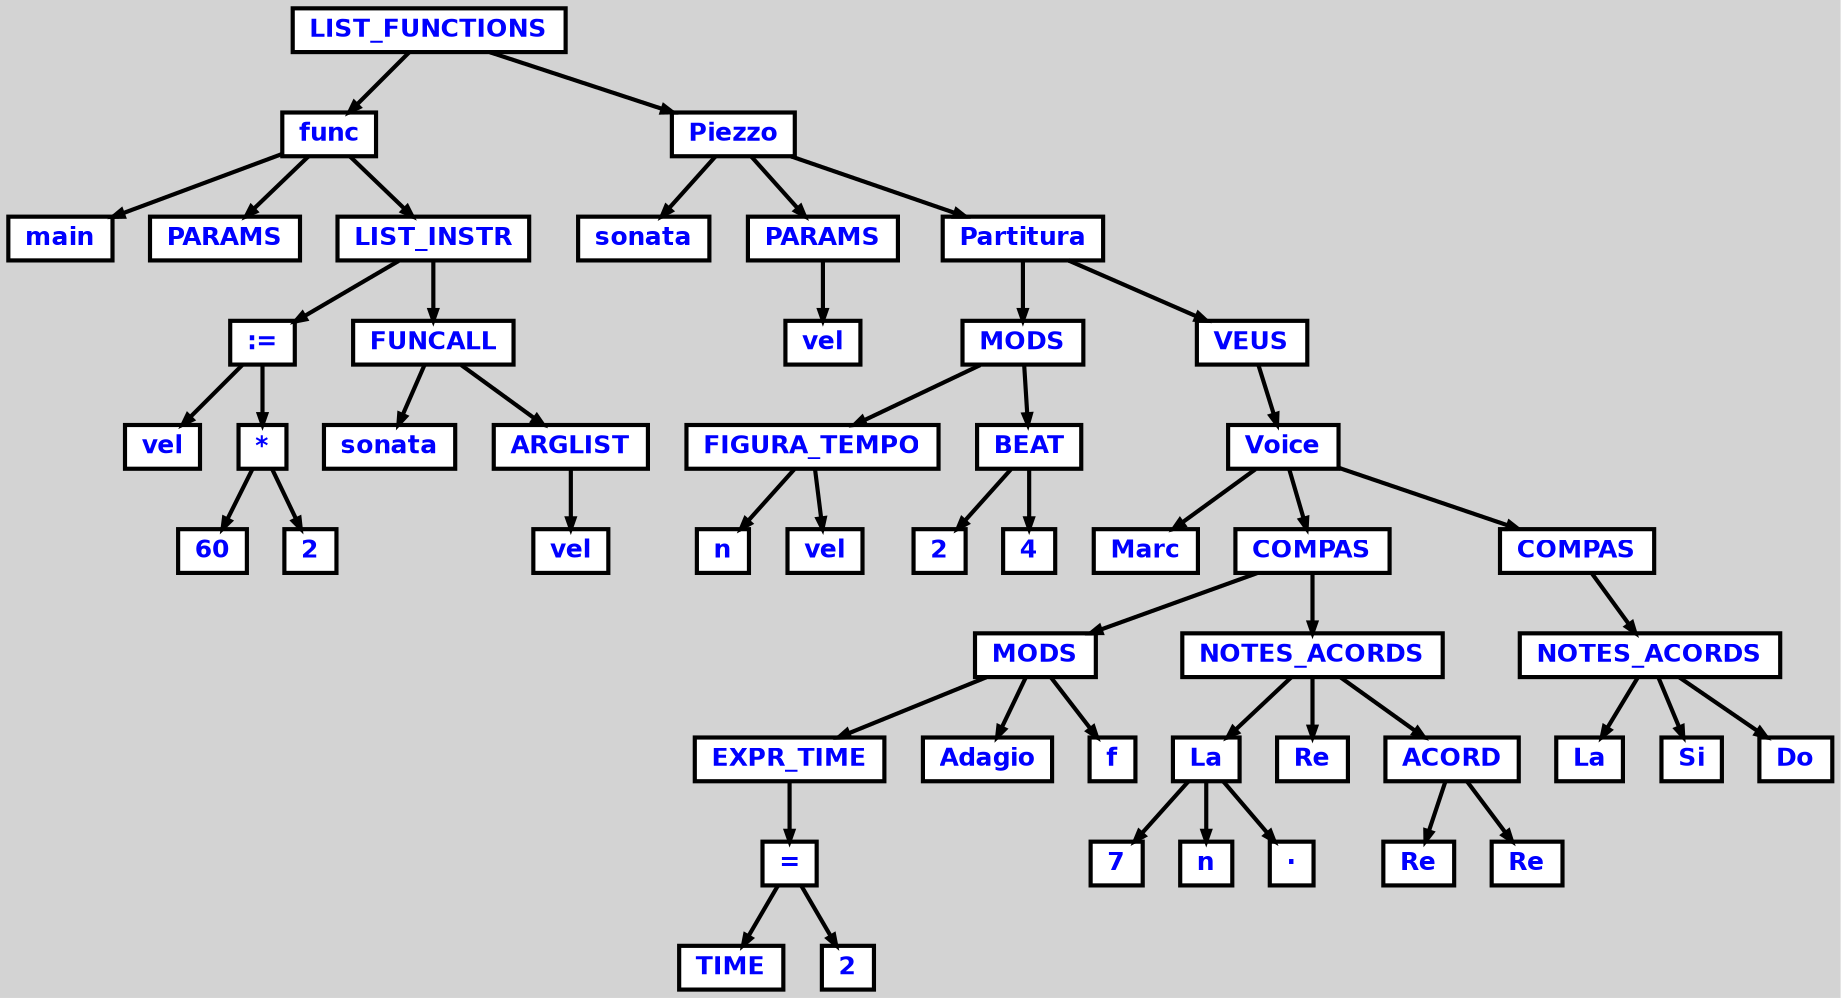 digraph {

	ordering=out;
	ranksep=.4;
	bgcolor="lightgrey"; node [shape=box, fixedsize=false, fontsize=12, fontname="Helvetica-bold", fontcolor="blue"
		width=.25, height=.25, color="black", fillcolor="white", style="filled, solid, bold"];
	edge [arrowsize=.5, color="black", style="bold"]

  n0 [label="LIST_FUNCTIONS"];
  n1 [label="func"];
  n1 [label="func"];
  n2 [label="main"];
  n3 [label="PARAMS"];
  n4 [label="LIST_INSTR"];
  n4 [label="LIST_INSTR"];
  n5 [label=":="];
  n5 [label=":="];
  n6 [label="vel"];
  n7 [label="*"];
  n7 [label="*"];
  n8 [label="60"];
  n9 [label="2"];
  n10 [label="FUNCALL"];
  n10 [label="FUNCALL"];
  n11 [label="sonata"];
  n12 [label="ARGLIST"];
  n12 [label="ARGLIST"];
  n13 [label="vel"];
  n14 [label="Piezzo"];
  n14 [label="Piezzo"];
  n15 [label="sonata"];
  n16 [label="PARAMS"];
  n16 [label="PARAMS"];
  n17 [label="vel"];
  n18 [label="Partitura"];
  n18 [label="Partitura"];
  n19 [label="MODS"];
  n19 [label="MODS"];
  n20 [label="FIGURA_TEMPO"];
  n20 [label="FIGURA_TEMPO"];
  n21 [label="n"];
  n22 [label="vel"];
  n23 [label="BEAT"];
  n23 [label="BEAT"];
  n24 [label="2"];
  n25 [label="4"];
  n26 [label="VEUS"];
  n26 [label="VEUS"];
  n27 [label="Voice"];
  n27 [label="Voice"];
  n28 [label="Marc"];
  n29 [label="COMPAS"];
  n29 [label="COMPAS"];
  n30 [label="MODS"];
  n30 [label="MODS"];
  n31 [label="EXPR_TIME"];
  n31 [label="EXPR_TIME"];
  n32 [label="="];
  n32 [label="="];
  n33 [label="TIME"];
  n34 [label="2"];
  n35 [label="Adagio"];
  n36 [label="f"];
  n37 [label="NOTES_ACORDS"];
  n37 [label="NOTES_ACORDS"];
  n38 [label="La"];
  n38 [label="La"];
  n39 [label="7"];
  n40 [label="n"];
  n41 [label="·"];
  n42 [label="Re"];
  n43 [label="ACORD"];
  n43 [label="ACORD"];
  n44 [label="Re"];
  n45 [label="Re"];
  n46 [label="COMPAS"];
  n46 [label="COMPAS"];
  n47 [label="NOTES_ACORDS"];
  n47 [label="NOTES_ACORDS"];
  n48 [label="La"];
  n49 [label="Si"];
  n50 [label="Do"];

  n0 -> n1 // "LIST_FUNCTIONS" -> "func"
  n1 -> n2 // "func" -> "main"
  n1 -> n3 // "func" -> "PARAMS"
  n1 -> n4 // "func" -> "LIST_INSTR"
  n4 -> n5 // "LIST_INSTR" -> ":="
  n5 -> n6 // ":=" -> "vel"
  n5 -> n7 // ":=" -> "*"
  n7 -> n8 // "*" -> "60"
  n7 -> n9 // "*" -> "2"
  n4 -> n10 // "LIST_INSTR" -> "FUNCALL"
  n10 -> n11 // "FUNCALL" -> "sonata"
  n10 -> n12 // "FUNCALL" -> "ARGLIST"
  n12 -> n13 // "ARGLIST" -> "vel"
  n0 -> n14 // "LIST_FUNCTIONS" -> "Piezzo"
  n14 -> n15 // "Piezzo" -> "sonata"
  n14 -> n16 // "Piezzo" -> "PARAMS"
  n16 -> n17 // "PARAMS" -> "vel"
  n14 -> n18 // "Piezzo" -> "Partitura"
  n18 -> n19 // "Partitura" -> "MODS"
  n19 -> n20 // "MODS" -> "FIGURA_TEMPO"
  n20 -> n21 // "FIGURA_TEMPO" -> "n"
  n20 -> n22 // "FIGURA_TEMPO" -> "vel"
  n19 -> n23 // "MODS" -> "BEAT"
  n23 -> n24 // "BEAT" -> "2"
  n23 -> n25 // "BEAT" -> "4"
  n18 -> n26 // "Partitura" -> "VEUS"
  n26 -> n27 // "VEUS" -> "Voice"
  n27 -> n28 // "Voice" -> "Marc"
  n27 -> n29 // "Voice" -> "COMPAS"
  n29 -> n30 // "COMPAS" -> "MODS"
  n30 -> n31 // "MODS" -> "EXPR_TIME"
  n31 -> n32 // "EXPR_TIME" -> "="
  n32 -> n33 // "=" -> "TIME"
  n32 -> n34 // "=" -> "2"
  n30 -> n35 // "MODS" -> "Adagio"
  n30 -> n36 // "MODS" -> "f"
  n29 -> n37 // "COMPAS" -> "NOTES_ACORDS"
  n37 -> n38 // "NOTES_ACORDS" -> "La"
  n38 -> n39 // "La" -> "7"
  n38 -> n40 // "La" -> "n"
  n38 -> n41 // "La" -> "·"
  n37 -> n42 // "NOTES_ACORDS" -> "Re"
  n37 -> n43 // "NOTES_ACORDS" -> "ACORD"
  n43 -> n44 // "ACORD" -> "Re"
  n43 -> n45 // "ACORD" -> "Re"
  n27 -> n46 // "Voice" -> "COMPAS"
  n46 -> n47 // "COMPAS" -> "NOTES_ACORDS"
  n47 -> n48 // "NOTES_ACORDS" -> "La"
  n47 -> n49 // "NOTES_ACORDS" -> "Si"
  n47 -> n50 // "NOTES_ACORDS" -> "Do"

}
